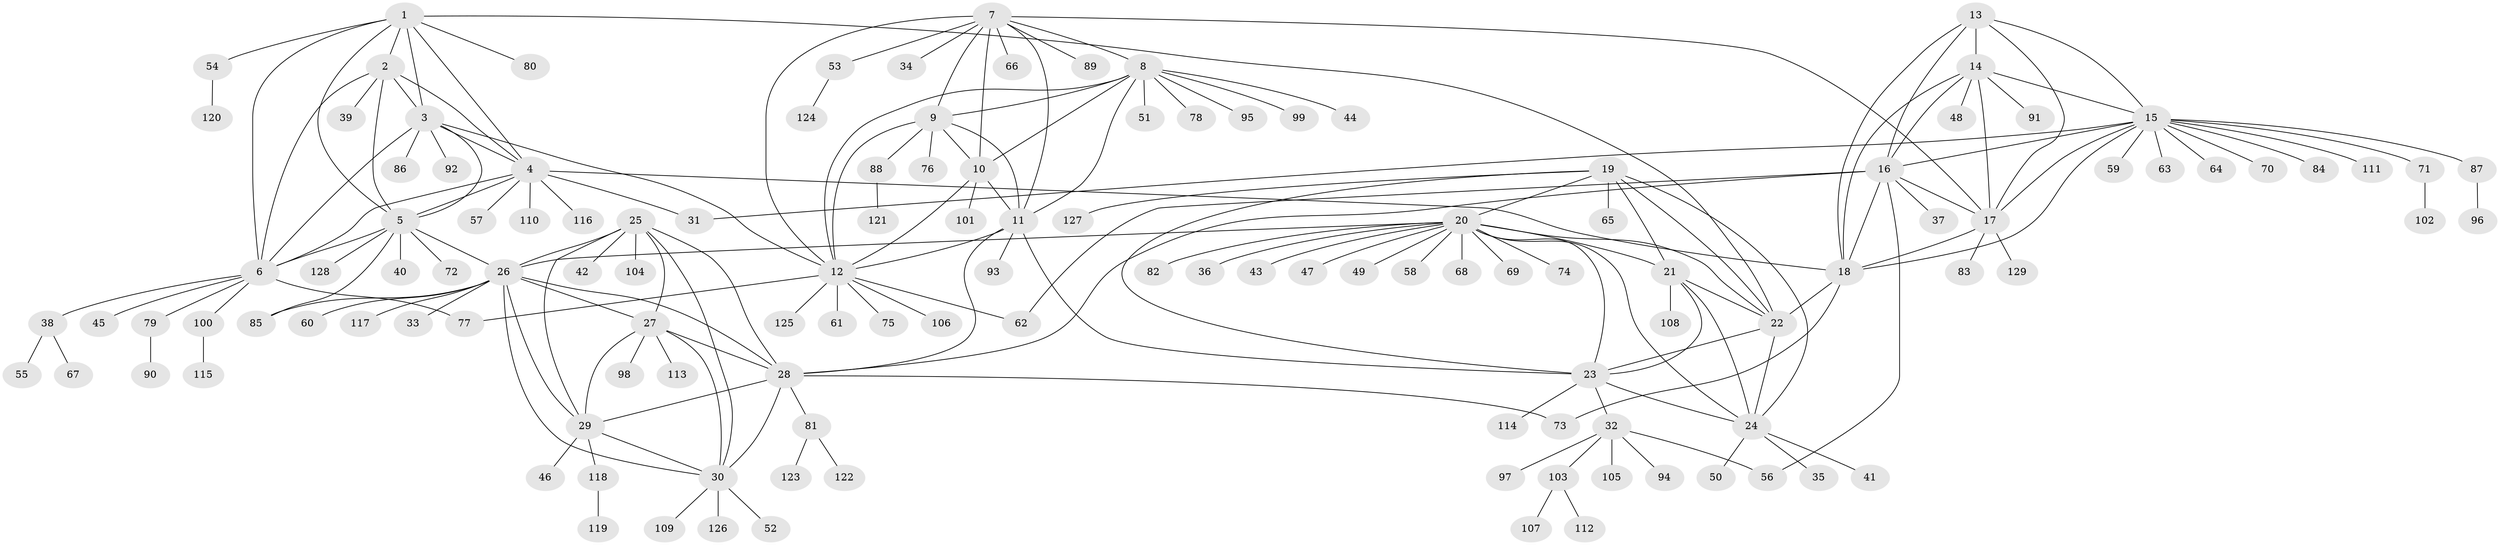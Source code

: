 // Generated by graph-tools (version 1.1) at 2025/37/03/09/25 02:37:11]
// undirected, 129 vertices, 190 edges
graph export_dot {
graph [start="1"]
  node [color=gray90,style=filled];
  1;
  2;
  3;
  4;
  5;
  6;
  7;
  8;
  9;
  10;
  11;
  12;
  13;
  14;
  15;
  16;
  17;
  18;
  19;
  20;
  21;
  22;
  23;
  24;
  25;
  26;
  27;
  28;
  29;
  30;
  31;
  32;
  33;
  34;
  35;
  36;
  37;
  38;
  39;
  40;
  41;
  42;
  43;
  44;
  45;
  46;
  47;
  48;
  49;
  50;
  51;
  52;
  53;
  54;
  55;
  56;
  57;
  58;
  59;
  60;
  61;
  62;
  63;
  64;
  65;
  66;
  67;
  68;
  69;
  70;
  71;
  72;
  73;
  74;
  75;
  76;
  77;
  78;
  79;
  80;
  81;
  82;
  83;
  84;
  85;
  86;
  87;
  88;
  89;
  90;
  91;
  92;
  93;
  94;
  95;
  96;
  97;
  98;
  99;
  100;
  101;
  102;
  103;
  104;
  105;
  106;
  107;
  108;
  109;
  110;
  111;
  112;
  113;
  114;
  115;
  116;
  117;
  118;
  119;
  120;
  121;
  122;
  123;
  124;
  125;
  126;
  127;
  128;
  129;
  1 -- 2;
  1 -- 3;
  1 -- 4;
  1 -- 5;
  1 -- 6;
  1 -- 22;
  1 -- 54;
  1 -- 80;
  2 -- 3;
  2 -- 4;
  2 -- 5;
  2 -- 6;
  2 -- 39;
  3 -- 4;
  3 -- 5;
  3 -- 6;
  3 -- 12;
  3 -- 86;
  3 -- 92;
  4 -- 5;
  4 -- 6;
  4 -- 18;
  4 -- 31;
  4 -- 57;
  4 -- 110;
  4 -- 116;
  5 -- 6;
  5 -- 26;
  5 -- 40;
  5 -- 72;
  5 -- 85;
  5 -- 128;
  6 -- 38;
  6 -- 45;
  6 -- 77;
  6 -- 79;
  6 -- 100;
  7 -- 8;
  7 -- 9;
  7 -- 10;
  7 -- 11;
  7 -- 12;
  7 -- 17;
  7 -- 34;
  7 -- 53;
  7 -- 66;
  7 -- 89;
  8 -- 9;
  8 -- 10;
  8 -- 11;
  8 -- 12;
  8 -- 44;
  8 -- 51;
  8 -- 78;
  8 -- 95;
  8 -- 99;
  9 -- 10;
  9 -- 11;
  9 -- 12;
  9 -- 76;
  9 -- 88;
  10 -- 11;
  10 -- 12;
  10 -- 101;
  11 -- 12;
  11 -- 23;
  11 -- 28;
  11 -- 93;
  12 -- 61;
  12 -- 62;
  12 -- 75;
  12 -- 77;
  12 -- 106;
  12 -- 125;
  13 -- 14;
  13 -- 15;
  13 -- 16;
  13 -- 17;
  13 -- 18;
  14 -- 15;
  14 -- 16;
  14 -- 17;
  14 -- 18;
  14 -- 48;
  14 -- 91;
  15 -- 16;
  15 -- 17;
  15 -- 18;
  15 -- 31;
  15 -- 59;
  15 -- 63;
  15 -- 64;
  15 -- 70;
  15 -- 71;
  15 -- 84;
  15 -- 87;
  15 -- 111;
  16 -- 17;
  16 -- 18;
  16 -- 28;
  16 -- 37;
  16 -- 56;
  16 -- 62;
  17 -- 18;
  17 -- 83;
  17 -- 129;
  18 -- 22;
  18 -- 73;
  19 -- 20;
  19 -- 21;
  19 -- 22;
  19 -- 23;
  19 -- 24;
  19 -- 65;
  19 -- 127;
  20 -- 21;
  20 -- 22;
  20 -- 23;
  20 -- 24;
  20 -- 26;
  20 -- 36;
  20 -- 43;
  20 -- 47;
  20 -- 49;
  20 -- 58;
  20 -- 68;
  20 -- 69;
  20 -- 74;
  20 -- 82;
  21 -- 22;
  21 -- 23;
  21 -- 24;
  21 -- 108;
  22 -- 23;
  22 -- 24;
  23 -- 24;
  23 -- 32;
  23 -- 114;
  24 -- 35;
  24 -- 41;
  24 -- 50;
  25 -- 26;
  25 -- 27;
  25 -- 28;
  25 -- 29;
  25 -- 30;
  25 -- 42;
  25 -- 104;
  26 -- 27;
  26 -- 28;
  26 -- 29;
  26 -- 30;
  26 -- 33;
  26 -- 60;
  26 -- 85;
  26 -- 117;
  27 -- 28;
  27 -- 29;
  27 -- 30;
  27 -- 98;
  27 -- 113;
  28 -- 29;
  28 -- 30;
  28 -- 73;
  28 -- 81;
  29 -- 30;
  29 -- 46;
  29 -- 118;
  30 -- 52;
  30 -- 109;
  30 -- 126;
  32 -- 56;
  32 -- 94;
  32 -- 97;
  32 -- 103;
  32 -- 105;
  38 -- 55;
  38 -- 67;
  53 -- 124;
  54 -- 120;
  71 -- 102;
  79 -- 90;
  81 -- 122;
  81 -- 123;
  87 -- 96;
  88 -- 121;
  100 -- 115;
  103 -- 107;
  103 -- 112;
  118 -- 119;
}
